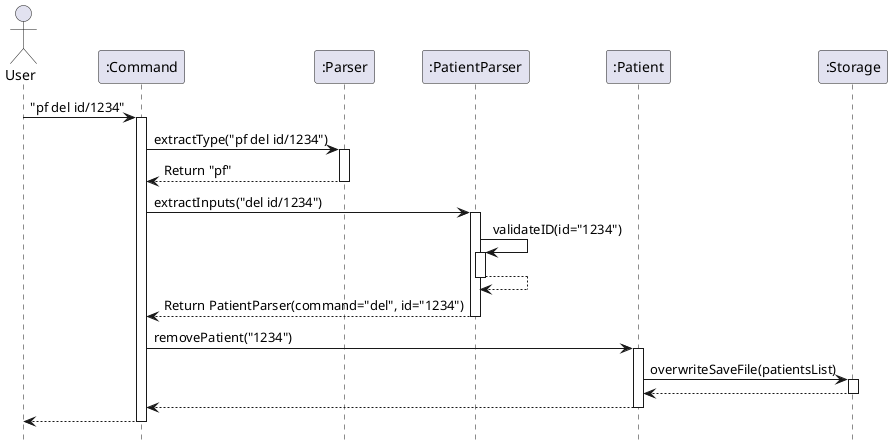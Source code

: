 @startuml

hide footbox
actor User
participant ":Command" as Command
participant ":Parser" as Parser
participant ":PatientParser" as PatientParser
participant ":Patient" as Patient
participant ":Storage" as Storage

User -> Command : "pf del id/1234"
activate Command
  Command -> Parser : extractType("pf del id/1234")
  activate Parser
    Parser --> Command : Return "pf"
  deactivate Parser
    Command -> PatientParser : extractInputs("del id/1234")
  activate PatientParser
    PatientParser -> PatientParser : validateID(id="1234")
    activate PatientParser
    PatientParser --> PatientParser
    deactivate PatientParser
    PatientParser --> Command : Return PatientParser(command="del", id="1234")
  deactivate PatientParser
    Command -> Patient : removePatient("1234")
  activate Patient
    Patient -> Storage : overwriteSaveFile(patientsList)
  activate Storage
    Storage --> Patient
  deactivate Storage
    Patient --> Command
  deactivate Patient
    Command --> User
deactivate Command
@enduml